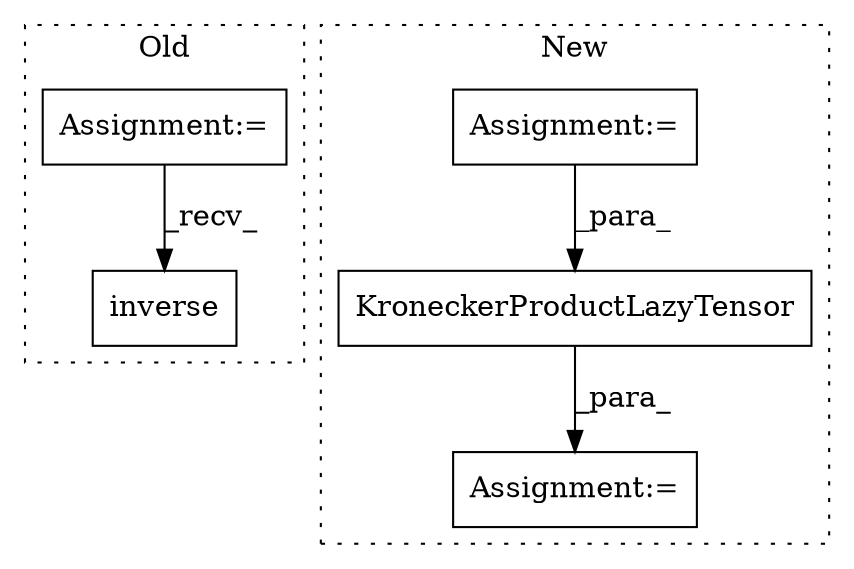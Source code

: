 digraph G {
subgraph cluster0 {
1 [label="inverse" a="32" s="6627" l="9" shape="box"];
4 [label="Assignment:=" a="7" s="6007" l="1" shape="box"];
label = "Old";
style="dotted";
}
subgraph cluster1 {
2 [label="KroneckerProductLazyTensor" a="32" s="2369,2534" l="38,-5" shape="box"];
3 [label="Assignment:=" a="7" s="2368" l="1" shape="box"];
5 [label="Assignment:=" a="7" s="2493" l="33" shape="box"];
label = "New";
style="dotted";
}
2 -> 3 [label="_para_"];
4 -> 1 [label="_recv_"];
5 -> 2 [label="_para_"];
}